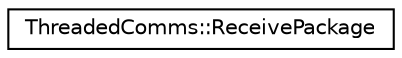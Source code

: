 digraph "Graphical Class Hierarchy"
{
 // LATEX_PDF_SIZE
  edge [fontname="Helvetica",fontsize="10",labelfontname="Helvetica",labelfontsize="10"];
  node [fontname="Helvetica",fontsize="10",shape=record];
  rankdir="LR";
  Node0 [label="ThreadedComms::ReceivePackage",height=0.2,width=0.4,color="black", fillcolor="white", style="filled",URL="$structThreadedComms_1_1ReceivePackage.html",tooltip=" "];
}
